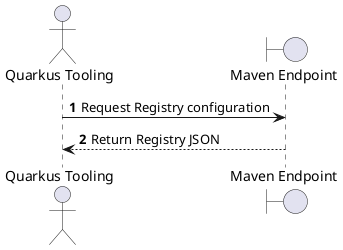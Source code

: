@startuml
'https://plantuml.com/sequence-diagram

autonumber

actor "Quarkus Tooling" as qtu
boundary "Maven Endpoint" as maven

qtu -> maven: Request Registry configuration
maven --> qtu: Return Registry JSON

@enduml